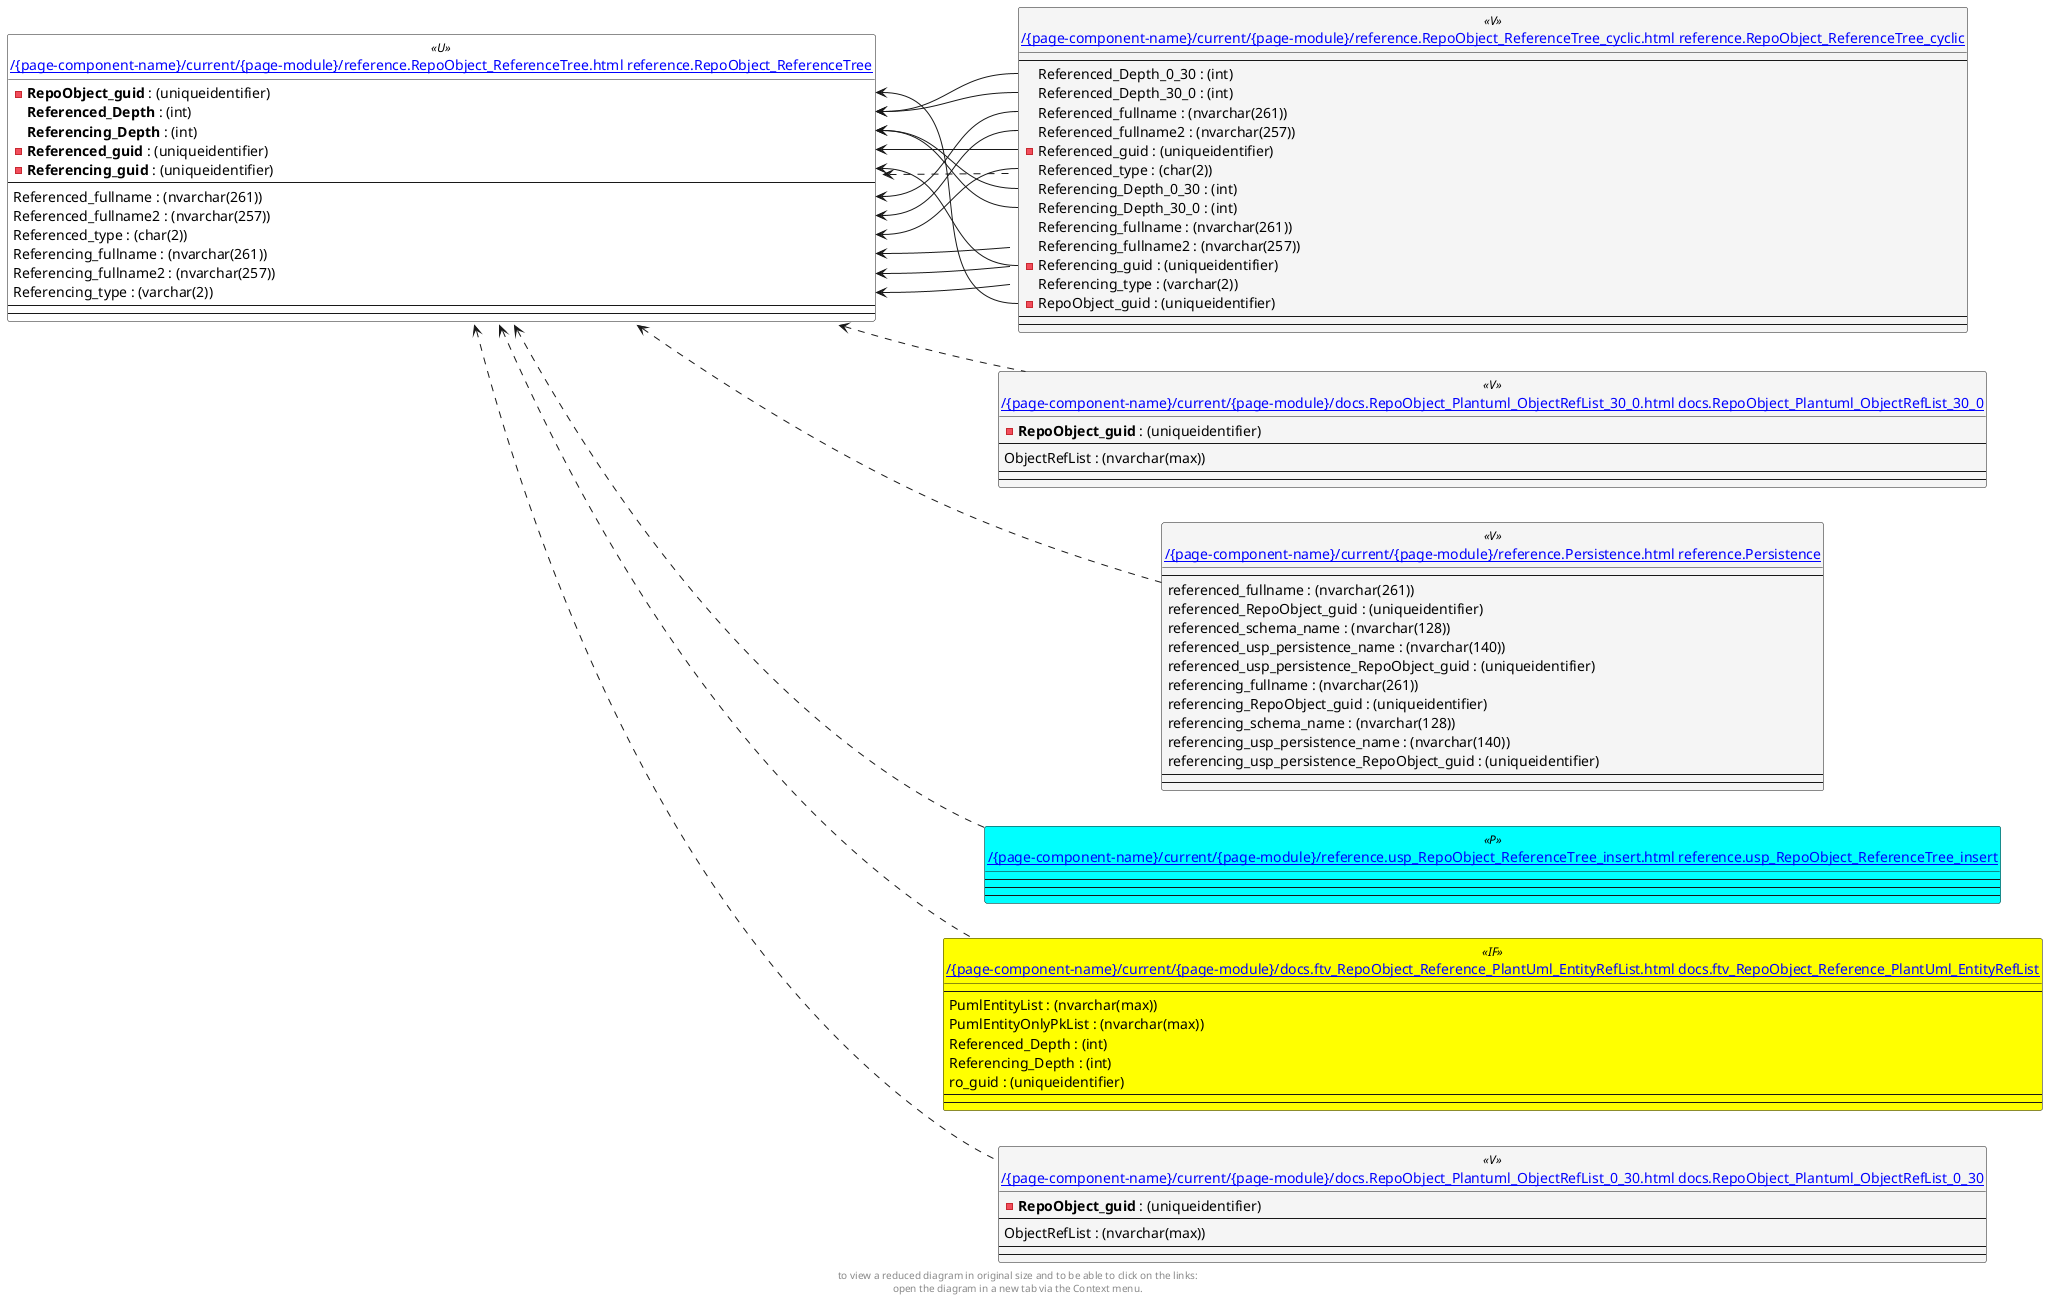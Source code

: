 @startuml
left to right direction
'top to bottom direction
hide circle
'avoide "." issues:
set namespaceSeparator none


skinparam class {
  BackgroundColor White
  BackgroundColor<<FN>> Yellow
  BackgroundColor<<FS>> Yellow
  BackgroundColor<<FT>> LightGray
  BackgroundColor<<IF>> Yellow
  BackgroundColor<<IS>> Yellow
  BackgroundColor<<P>> Aqua
  BackgroundColor<<PC>> Aqua
  BackgroundColor<<SN>> Yellow
  BackgroundColor<<SO>> SlateBlue
  BackgroundColor<<TF>> LightGray
  BackgroundColor<<TR>> Tomato
  BackgroundColor<<U>> White
  BackgroundColor<<V>> WhiteSmoke
  BackgroundColor<<X>> Aqua
}


entity "[[{site-url}/{page-component-name}/current/{page-module}/docs.ftv_RepoObject_Reference_PlantUml_EntityRefList.html docs.ftv_RepoObject_Reference_PlantUml_EntityRefList]]" as docs.ftv_RepoObject_Reference_PlantUml_EntityRefList << IF >> {
  --
  PumlEntityList : (nvarchar(max))
  PumlEntityOnlyPkList : (nvarchar(max))
  Referenced_Depth : (int)
  Referencing_Depth : (int)
  ro_guid : (uniqueidentifier)
  --
  --
}

entity "[[{site-url}/{page-component-name}/current/{page-module}/docs.RepoObject_Plantuml_ObjectRefList_0_30.html docs.RepoObject_Plantuml_ObjectRefList_0_30]]" as docs.RepoObject_Plantuml_ObjectRefList_0_30 << V >> {
  - **RepoObject_guid** : (uniqueidentifier)
  --
  ObjectRefList : (nvarchar(max))
  --
  --
}

entity "[[{site-url}/{page-component-name}/current/{page-module}/docs.RepoObject_Plantuml_ObjectRefList_30_0.html docs.RepoObject_Plantuml_ObjectRefList_30_0]]" as docs.RepoObject_Plantuml_ObjectRefList_30_0 << V >> {
  - **RepoObject_guid** : (uniqueidentifier)
  --
  ObjectRefList : (nvarchar(max))
  --
  --
}

entity "[[{site-url}/{page-component-name}/current/{page-module}/reference.Persistence.html reference.Persistence]]" as reference.Persistence << V >> {
  --
  referenced_fullname : (nvarchar(261))
  referenced_RepoObject_guid : (uniqueidentifier)
  referenced_schema_name : (nvarchar(128))
  referenced_usp_persistence_name : (nvarchar(140))
  referenced_usp_persistence_RepoObject_guid : (uniqueidentifier)
  referencing_fullname : (nvarchar(261))
  referencing_RepoObject_guid : (uniqueidentifier)
  referencing_schema_name : (nvarchar(128))
  referencing_usp_persistence_name : (nvarchar(140))
  referencing_usp_persistence_RepoObject_guid : (uniqueidentifier)
  --
  --
}

entity "[[{site-url}/{page-component-name}/current/{page-module}/reference.RepoObject_ReferenceTree.html reference.RepoObject_ReferenceTree]]" as reference.RepoObject_ReferenceTree << U >> {
  - **RepoObject_guid** : (uniqueidentifier)
  **Referenced_Depth** : (int)
  **Referencing_Depth** : (int)
  - **Referenced_guid** : (uniqueidentifier)
  - **Referencing_guid** : (uniqueidentifier)
  --
  Referenced_fullname : (nvarchar(261))
  Referenced_fullname2 : (nvarchar(257))
  Referenced_type : (char(2))
  Referencing_fullname : (nvarchar(261))
  Referencing_fullname2 : (nvarchar(257))
  Referencing_type : (varchar(2))
  --
  --
}

entity "[[{site-url}/{page-component-name}/current/{page-module}/reference.RepoObject_ReferenceTree_cyclic.html reference.RepoObject_ReferenceTree_cyclic]]" as reference.RepoObject_ReferenceTree_cyclic << V >> {
  --
  Referenced_Depth_0_30 : (int)
  Referenced_Depth_30_0 : (int)
  Referenced_fullname : (nvarchar(261))
  Referenced_fullname2 : (nvarchar(257))
  - Referenced_guid : (uniqueidentifier)
  Referenced_type : (char(2))
  Referencing_Depth_0_30 : (int)
  Referencing_Depth_30_0 : (int)
  Referencing_fullname : (nvarchar(261))
  Referencing_fullname2 : (nvarchar(257))
  - Referencing_guid : (uniqueidentifier)
  Referencing_type : (varchar(2))
  - RepoObject_guid : (uniqueidentifier)
  --
  --
}

entity "[[{site-url}/{page-component-name}/current/{page-module}/reference.usp_RepoObject_ReferenceTree_insert.html reference.usp_RepoObject_ReferenceTree_insert]]" as reference.usp_RepoObject_ReferenceTree_insert << P >> {
  --
  --
  --
}

reference.RepoObject_ReferenceTree <.. docs.ftv_RepoObject_Reference_PlantUml_EntityRefList
reference.RepoObject_ReferenceTree <.. docs.RepoObject_Plantuml_ObjectRefList_0_30
reference.RepoObject_ReferenceTree <.. docs.RepoObject_Plantuml_ObjectRefList_30_0
reference.RepoObject_ReferenceTree <.. reference.Persistence
reference.RepoObject_ReferenceTree <.. reference.RepoObject_ReferenceTree_cyclic
reference.RepoObject_ReferenceTree <.. reference.usp_RepoObject_ReferenceTree_insert
reference.RepoObject_ReferenceTree::Referenced_Depth <-- reference.RepoObject_ReferenceTree_cyclic::Referenced_Depth_30_0
reference.RepoObject_ReferenceTree::Referenced_Depth <-- reference.RepoObject_ReferenceTree_cyclic::Referenced_Depth_0_30
reference.RepoObject_ReferenceTree::Referenced_fullname <-- reference.RepoObject_ReferenceTree_cyclic::Referenced_fullname
reference.RepoObject_ReferenceTree::Referenced_fullname2 <-- reference.RepoObject_ReferenceTree_cyclic::Referenced_fullname2
reference.RepoObject_ReferenceTree::Referenced_guid <-- reference.RepoObject_ReferenceTree_cyclic::Referenced_guid
reference.RepoObject_ReferenceTree::Referenced_type <-- reference.RepoObject_ReferenceTree_cyclic::Referenced_type
reference.RepoObject_ReferenceTree::Referencing_Depth <-- reference.RepoObject_ReferenceTree_cyclic::Referencing_Depth_30_0
reference.RepoObject_ReferenceTree::Referencing_Depth <-- reference.RepoObject_ReferenceTree_cyclic::Referencing_Depth_0_30
reference.RepoObject_ReferenceTree::Referencing_fullname <-- reference.RepoObject_ReferenceTree_cyclic::referencing_fullname
reference.RepoObject_ReferenceTree::Referencing_fullname2 <-- reference.RepoObject_ReferenceTree_cyclic::referencing_fullname2
reference.RepoObject_ReferenceTree::Referencing_guid <-- reference.RepoObject_ReferenceTree_cyclic::Referencing_guid
reference.RepoObject_ReferenceTree::Referencing_type <-- reference.RepoObject_ReferenceTree_cyclic::referencing_type
reference.RepoObject_ReferenceTree::RepoObject_guid <-- reference.RepoObject_ReferenceTree_cyclic::RepoObject_guid
footer
to view a reduced diagram in original size and to be able to click on the links:
open the diagram in a new tab via the Context menu.
end footer

@enduml

